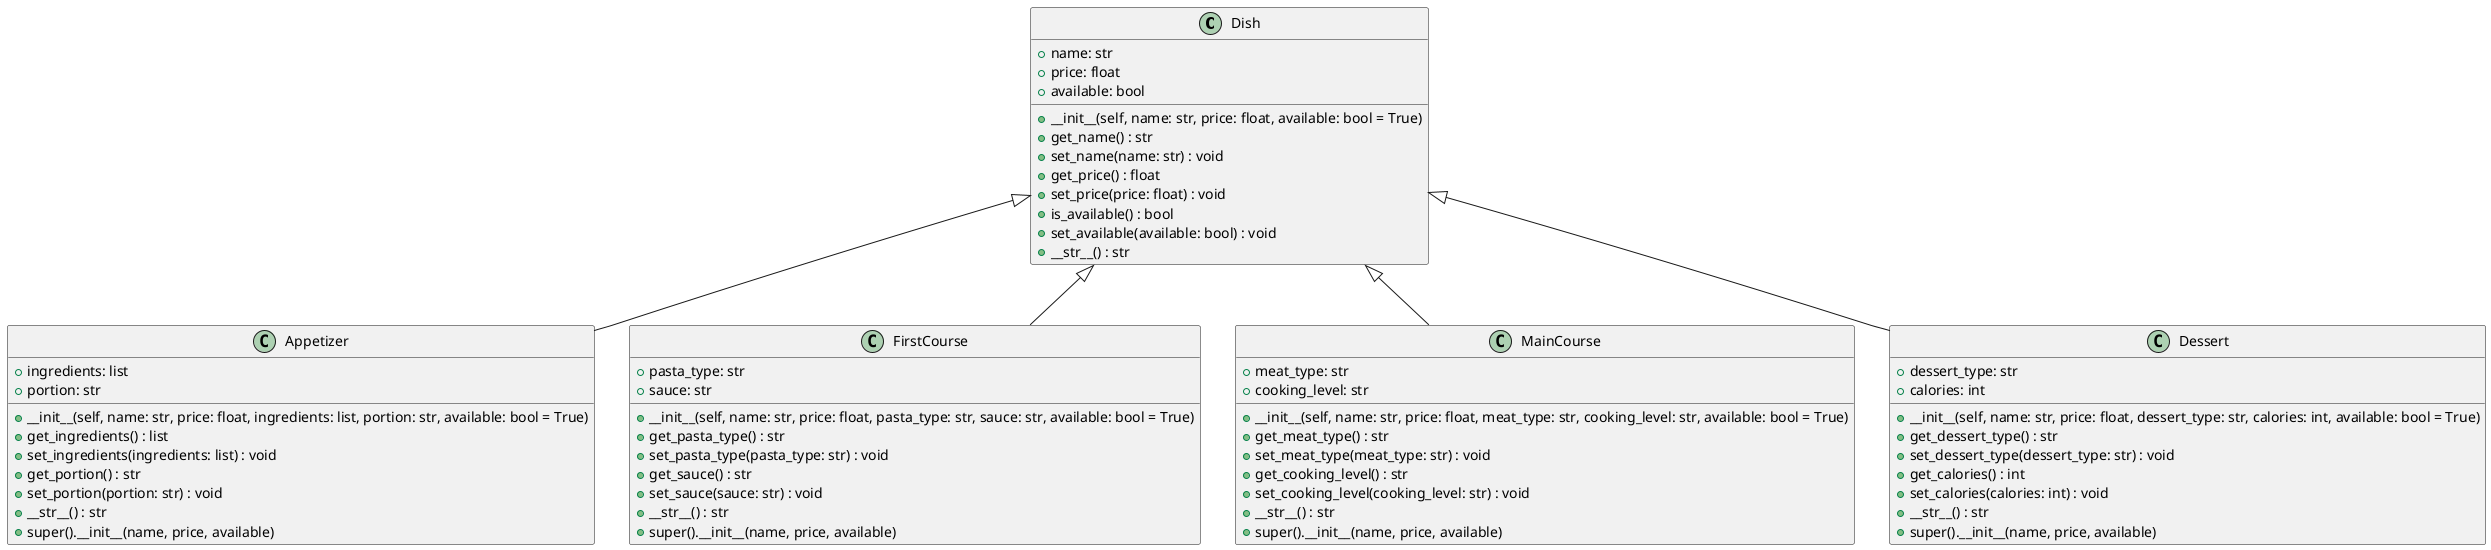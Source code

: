 @startuml
class Dish {
    +name: str
    +price: float
    +available: bool
    __
    +__init__(self, name: str, price: float, available: bool = True)
    +get_name() : str
    +set_name(name: str) : void
    +get_price() : float
    +set_price(price: float) : void
    +is_available() : bool
    +set_available(available: bool) : void
    +__str__() : str
}

class Appetizer {
    +ingredients: list
    +portion: str
    __
    +__init__(self, name: str, price: float, ingredients: list, portion: str, available: bool = True)
    +get_ingredients() : list
    +set_ingredients(ingredients: list) : void
    +get_portion() : str
    +set_portion(portion: str) : void
    +__str__() : str
    +super().__init__(name, price, available)
}

class FirstCourse {
    +pasta_type: str
    +sauce: str
    __
    +__init__(self, name: str, price: float, pasta_type: str, sauce: str, available: bool = True)
    +get_pasta_type() : str
    +set_pasta_type(pasta_type: str) : void
    +get_sauce() : str
    +set_sauce(sauce: str) : void
    +__str__() : str
    +super().__init__(name, price, available)
}

class MainCourse {
    +meat_type: str
    +cooking_level: str
    __
    +__init__(self, name: str, price: float, meat_type: str, cooking_level: str, available: bool = True)
    +get_meat_type() : str
    +set_meat_type(meat_type: str) : void
    +get_cooking_level() : str
    +set_cooking_level(cooking_level: str) : void
    +__str__() : str
    +super().__init__(name, price, available)
}

class Dessert {
    +dessert_type: str
    +calories: int
    __
    +__init__(self, name: str, price: float, dessert_type: str, calories: int, available: bool = True)
    +get_dessert_type() : str
    +set_dessert_type(dessert_type: str) : void
    +get_calories() : int
    +set_calories(calories: int) : void
    +__str__() : str
    +super().__init__(name, price, available)
}

Dish <|-- Appetizer
Dish <|-- FirstCourse
Dish <|-- MainCourse
Dish <|-- Dessert
@enduml